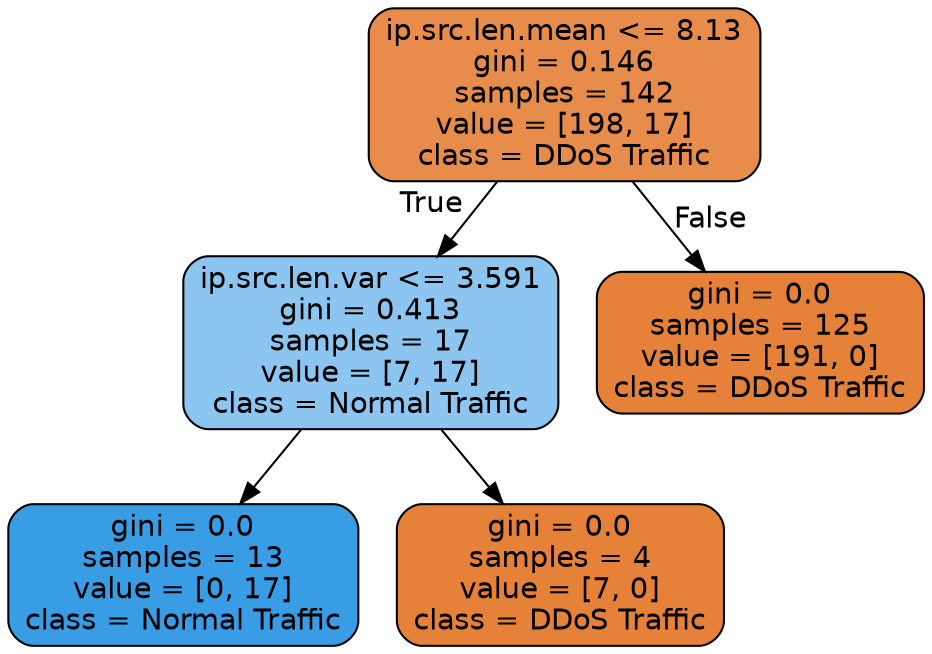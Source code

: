 digraph Tree {
node [shape=box, style="filled, rounded", color="black", fontname="helvetica"] ;
edge [fontname="helvetica"] ;
0 [label="ip.src.len.mean <= 8.13\ngini = 0.146\nsamples = 142\nvalue = [198, 17]\nclass = DDoS Traffic", fillcolor="#e78c4a"] ;
1 [label="ip.src.len.var <= 3.591\ngini = 0.413\nsamples = 17\nvalue = [7, 17]\nclass = Normal Traffic", fillcolor="#8bc5f0"] ;
0 -> 1 [labeldistance=2.5, labelangle=45, headlabel="True"] ;
2 [label="gini = 0.0\nsamples = 13\nvalue = [0, 17]\nclass = Normal Traffic", fillcolor="#399de5"] ;
1 -> 2 ;
3 [label="gini = 0.0\nsamples = 4\nvalue = [7, 0]\nclass = DDoS Traffic", fillcolor="#e58139"] ;
1 -> 3 ;
4 [label="gini = 0.0\nsamples = 125\nvalue = [191, 0]\nclass = DDoS Traffic", fillcolor="#e58139"] ;
0 -> 4 [labeldistance=2.5, labelangle=-45, headlabel="False"] ;
}